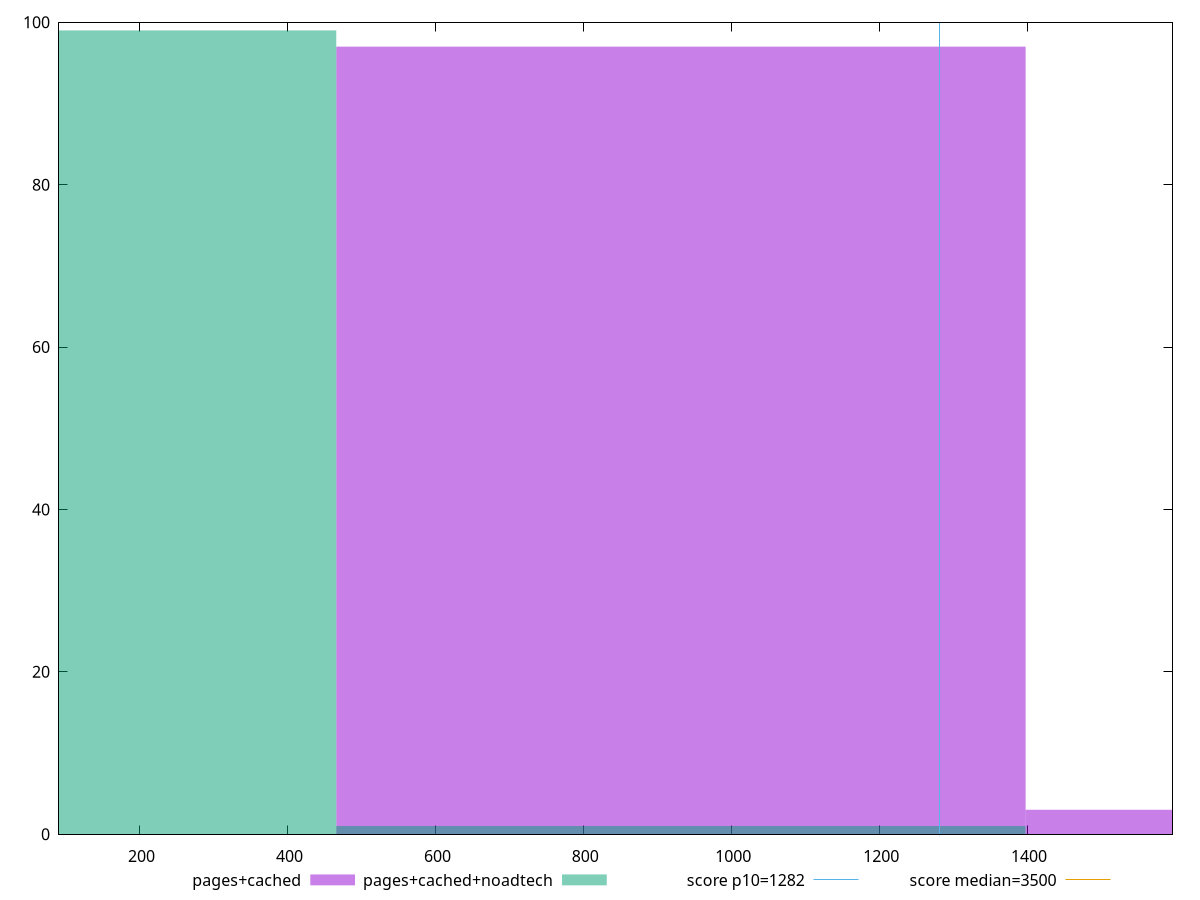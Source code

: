 reset

$pagesCached <<EOF
931.989277562471 97
1863.978555124942 3
EOF

$pagesCachedNoadtech <<EOF
0 99
931.989277562471 1
EOF

set key outside below
set boxwidth 931.989277562471
set xrange [91.132:1596.5439999999992]
set yrange [0:100]
set trange [0:100]
set style fill transparent solid 0.5 noborder

set parametric
set terminal svg size 640, 500 enhanced background rgb 'white'
set output "report_00017_2021-02-10T15-08-03.406Z/bootup-time/comparison/histogram/1_vs_2.svg"

plot $pagesCached title "pages+cached" with boxes, \
     $pagesCachedNoadtech title "pages+cached+noadtech" with boxes, \
     1282,t title "score p10=1282", \
     3500,t title "score median=3500"

reset
